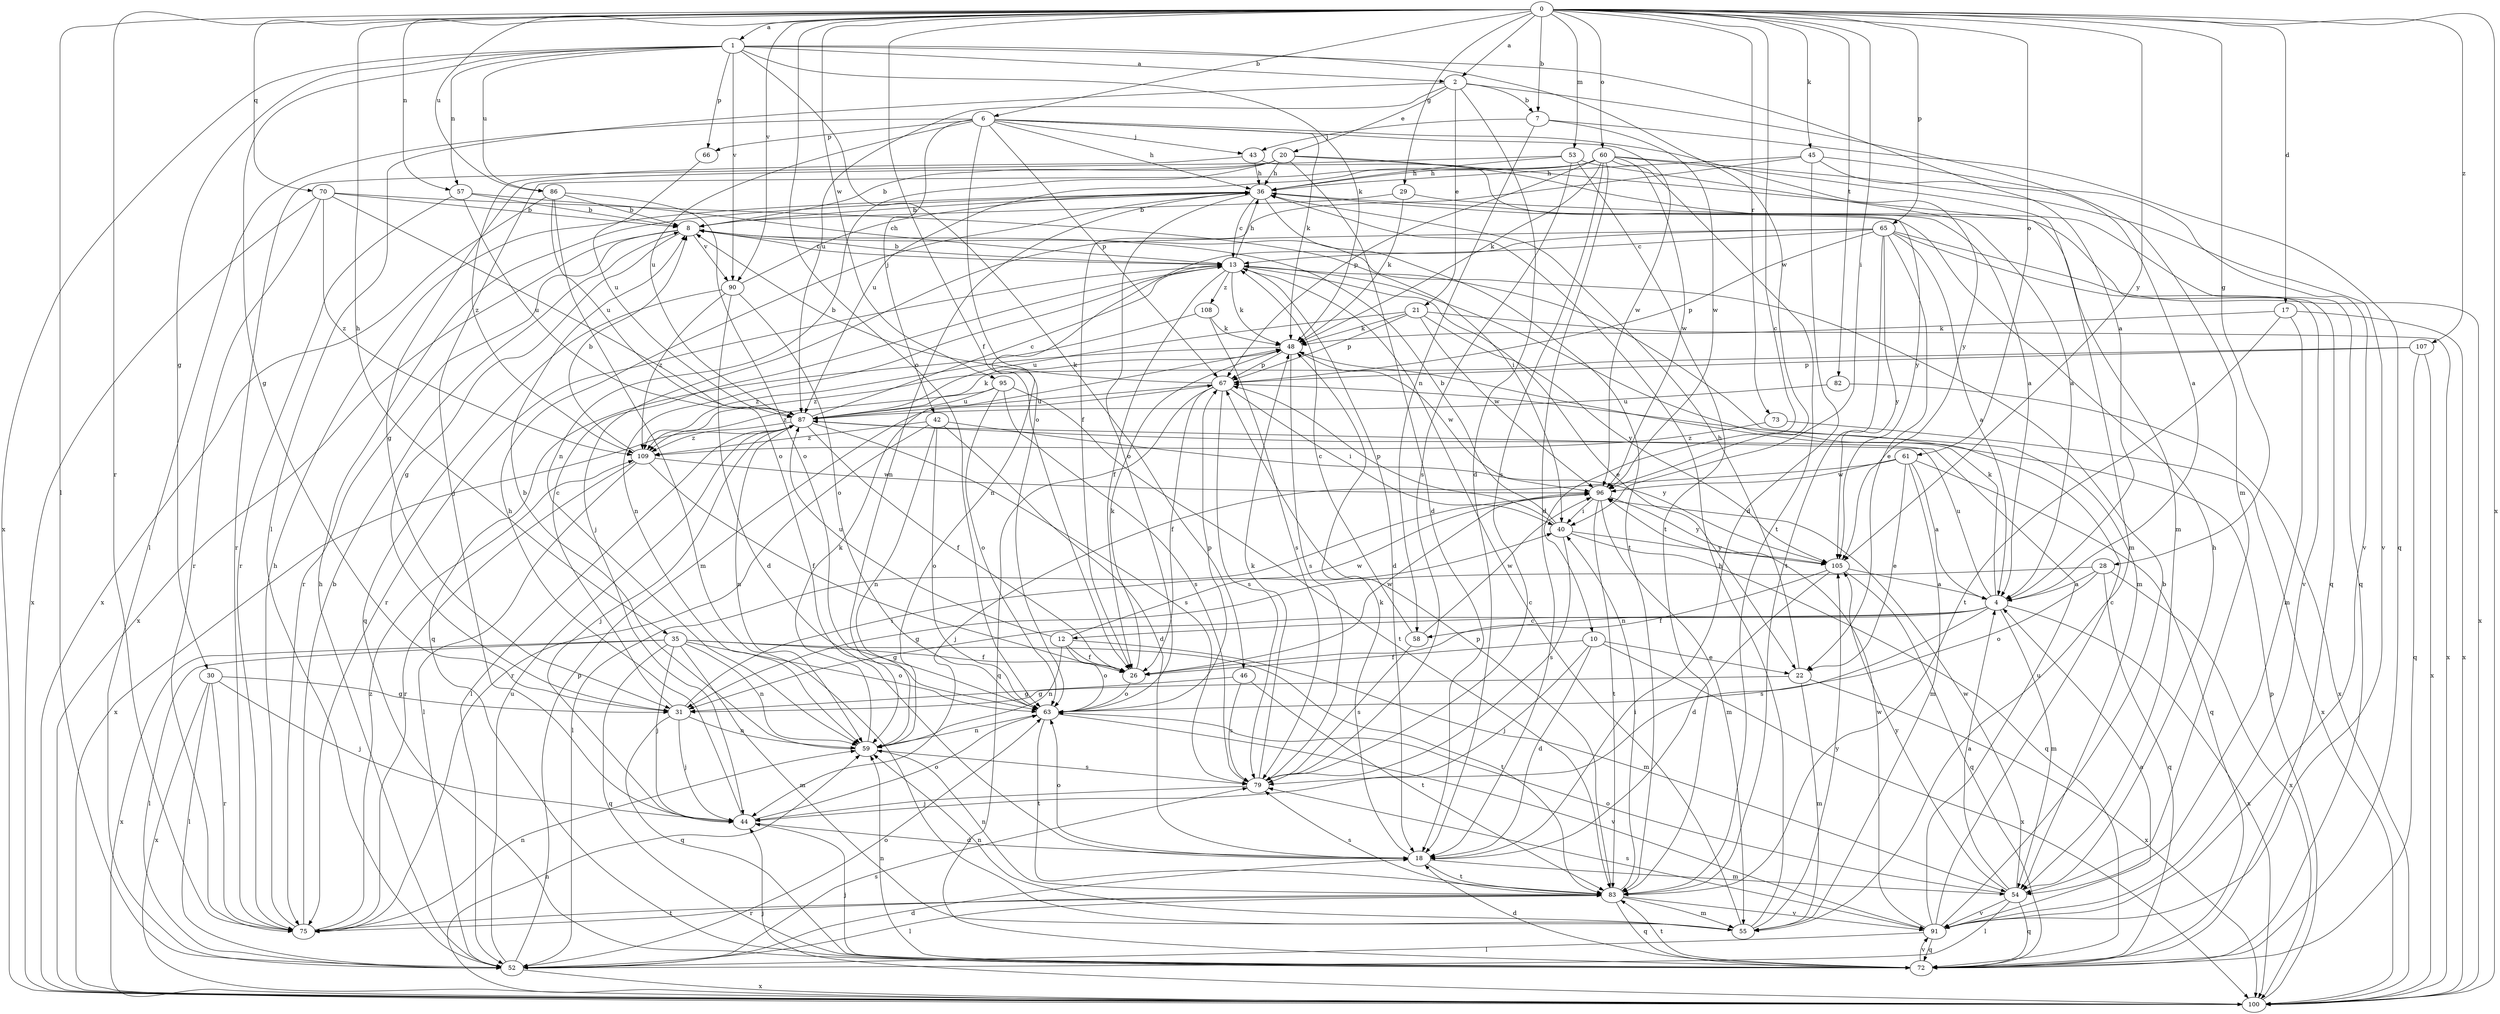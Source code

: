 strict digraph  {
0;
1;
2;
4;
6;
7;
8;
10;
12;
13;
17;
18;
20;
21;
22;
26;
28;
29;
30;
31;
35;
36;
40;
42;
43;
44;
45;
46;
48;
52;
53;
54;
55;
57;
58;
59;
60;
61;
63;
65;
66;
67;
70;
72;
73;
75;
79;
82;
83;
86;
87;
90;
91;
95;
96;
100;
105;
107;
108;
109;
0 -> 1  [label=a];
0 -> 2  [label=a];
0 -> 6  [label=b];
0 -> 7  [label=b];
0 -> 10  [label=c];
0 -> 17  [label=d];
0 -> 26  [label=f];
0 -> 28  [label=g];
0 -> 29  [label=g];
0 -> 35  [label=h];
0 -> 40  [label=i];
0 -> 45  [label=k];
0 -> 52  [label=l];
0 -> 53  [label=m];
0 -> 57  [label=n];
0 -> 60  [label=o];
0 -> 61  [label=o];
0 -> 63  [label=o];
0 -> 65  [label=p];
0 -> 70  [label=q];
0 -> 73  [label=r];
0 -> 75  [label=r];
0 -> 82  [label=t];
0 -> 86  [label=u];
0 -> 90  [label=v];
0 -> 95  [label=w];
0 -> 100  [label=x];
0 -> 105  [label=y];
0 -> 107  [label=z];
1 -> 2  [label=a];
1 -> 4  [label=a];
1 -> 30  [label=g];
1 -> 31  [label=g];
1 -> 46  [label=k];
1 -> 48  [label=k];
1 -> 57  [label=n];
1 -> 66  [label=p];
1 -> 86  [label=u];
1 -> 90  [label=v];
1 -> 96  [label=w];
1 -> 100  [label=x];
2 -> 7  [label=b];
2 -> 18  [label=d];
2 -> 20  [label=e];
2 -> 21  [label=e];
2 -> 52  [label=l];
2 -> 54  [label=m];
2 -> 87  [label=u];
4 -> 12  [label=c];
4 -> 31  [label=g];
4 -> 48  [label=k];
4 -> 54  [label=m];
4 -> 58  [label=n];
4 -> 79  [label=s];
4 -> 87  [label=u];
4 -> 100  [label=x];
6 -> 36  [label=h];
6 -> 42  [label=j];
6 -> 43  [label=j];
6 -> 48  [label=k];
6 -> 52  [label=l];
6 -> 63  [label=o];
6 -> 66  [label=p];
6 -> 67  [label=p];
6 -> 87  [label=u];
6 -> 96  [label=w];
6 -> 105  [label=y];
7 -> 43  [label=j];
7 -> 58  [label=n];
7 -> 72  [label=q];
7 -> 96  [label=w];
8 -> 13  [label=c];
8 -> 31  [label=g];
8 -> 75  [label=r];
8 -> 90  [label=v];
8 -> 100  [label=x];
10 -> 18  [label=d];
10 -> 22  [label=e];
10 -> 26  [label=f];
10 -> 44  [label=j];
10 -> 100  [label=x];
12 -> 26  [label=f];
12 -> 54  [label=m];
12 -> 59  [label=n];
12 -> 63  [label=o];
12 -> 87  [label=u];
12 -> 96  [label=w];
13 -> 8  [label=b];
13 -> 18  [label=d];
13 -> 22  [label=e];
13 -> 26  [label=f];
13 -> 36  [label=h];
13 -> 48  [label=k];
13 -> 54  [label=m];
13 -> 59  [label=n];
13 -> 75  [label=r];
13 -> 108  [label=z];
17 -> 48  [label=k];
17 -> 54  [label=m];
17 -> 83  [label=t];
17 -> 100  [label=x];
18 -> 48  [label=k];
18 -> 54  [label=m];
18 -> 63  [label=o];
18 -> 83  [label=t];
20 -> 4  [label=a];
20 -> 8  [label=b];
20 -> 18  [label=d];
20 -> 31  [label=g];
20 -> 36  [label=h];
20 -> 54  [label=m];
20 -> 59  [label=n];
21 -> 48  [label=k];
21 -> 67  [label=p];
21 -> 87  [label=u];
21 -> 96  [label=w];
21 -> 100  [label=x];
21 -> 105  [label=y];
22 -> 31  [label=g];
22 -> 36  [label=h];
22 -> 55  [label=m];
22 -> 100  [label=x];
26 -> 48  [label=k];
26 -> 63  [label=o];
26 -> 96  [label=w];
28 -> 4  [label=a];
28 -> 31  [label=g];
28 -> 63  [label=o];
28 -> 72  [label=q];
28 -> 100  [label=x];
29 -> 8  [label=b];
29 -> 48  [label=k];
29 -> 72  [label=q];
30 -> 31  [label=g];
30 -> 44  [label=j];
30 -> 52  [label=l];
30 -> 75  [label=r];
30 -> 100  [label=x];
31 -> 13  [label=c];
31 -> 40  [label=i];
31 -> 44  [label=j];
31 -> 59  [label=n];
31 -> 72  [label=q];
35 -> 26  [label=f];
35 -> 44  [label=j];
35 -> 52  [label=l];
35 -> 55  [label=m];
35 -> 59  [label=n];
35 -> 63  [label=o];
35 -> 72  [label=q];
35 -> 83  [label=t];
35 -> 100  [label=x];
36 -> 8  [label=b];
36 -> 13  [label=c];
36 -> 59  [label=n];
36 -> 63  [label=o];
36 -> 72  [label=q];
36 -> 83  [label=t];
40 -> 8  [label=b];
40 -> 67  [label=p];
40 -> 72  [label=q];
40 -> 79  [label=s];
40 -> 105  [label=y];
42 -> 18  [label=d];
42 -> 59  [label=n];
42 -> 63  [label=o];
42 -> 75  [label=r];
42 -> 105  [label=y];
42 -> 109  [label=z];
43 -> 36  [label=h];
43 -> 105  [label=y];
43 -> 109  [label=z];
44 -> 18  [label=d];
44 -> 36  [label=h];
44 -> 63  [label=o];
45 -> 4  [label=a];
45 -> 18  [label=d];
45 -> 26  [label=f];
45 -> 36  [label=h];
45 -> 91  [label=v];
46 -> 31  [label=g];
46 -> 79  [label=s];
46 -> 83  [label=t];
48 -> 67  [label=p];
48 -> 79  [label=s];
48 -> 96  [label=w];
48 -> 109  [label=z];
52 -> 18  [label=d];
52 -> 36  [label=h];
52 -> 63  [label=o];
52 -> 67  [label=p];
52 -> 79  [label=s];
52 -> 87  [label=u];
52 -> 100  [label=x];
53 -> 4  [label=a];
53 -> 36  [label=h];
53 -> 75  [label=r];
53 -> 79  [label=s];
53 -> 83  [label=t];
54 -> 4  [label=a];
54 -> 36  [label=h];
54 -> 52  [label=l];
54 -> 63  [label=o];
54 -> 72  [label=q];
54 -> 91  [label=v];
54 -> 96  [label=w];
54 -> 105  [label=y];
55 -> 13  [label=c];
55 -> 36  [label=h];
55 -> 59  [label=n];
55 -> 105  [label=y];
57 -> 8  [label=b];
57 -> 13  [label=c];
57 -> 75  [label=r];
57 -> 87  [label=u];
58 -> 13  [label=c];
58 -> 79  [label=s];
58 -> 96  [label=w];
59 -> 8  [label=b];
59 -> 48  [label=k];
59 -> 79  [label=s];
60 -> 18  [label=d];
60 -> 36  [label=h];
60 -> 44  [label=j];
60 -> 48  [label=k];
60 -> 55  [label=m];
60 -> 67  [label=p];
60 -> 79  [label=s];
60 -> 83  [label=t];
60 -> 87  [label=u];
60 -> 91  [label=v];
60 -> 96  [label=w];
61 -> 4  [label=a];
61 -> 22  [label=e];
61 -> 44  [label=j];
61 -> 55  [label=m];
61 -> 72  [label=q];
61 -> 96  [label=w];
63 -> 59  [label=n];
63 -> 67  [label=p];
63 -> 83  [label=t];
63 -> 91  [label=v];
65 -> 4  [label=a];
65 -> 13  [label=c];
65 -> 22  [label=e];
65 -> 44  [label=j];
65 -> 59  [label=n];
65 -> 67  [label=p];
65 -> 83  [label=t];
65 -> 91  [label=v];
65 -> 100  [label=x];
65 -> 105  [label=y];
66 -> 87  [label=u];
67 -> 8  [label=b];
67 -> 26  [label=f];
67 -> 40  [label=i];
67 -> 72  [label=q];
67 -> 79  [label=s];
67 -> 87  [label=u];
70 -> 8  [label=b];
70 -> 40  [label=i];
70 -> 63  [label=o];
70 -> 75  [label=r];
70 -> 100  [label=x];
70 -> 109  [label=z];
72 -> 18  [label=d];
72 -> 44  [label=j];
72 -> 59  [label=n];
72 -> 83  [label=t];
72 -> 91  [label=v];
73 -> 100  [label=x];
73 -> 109  [label=z];
75 -> 8  [label=b];
75 -> 36  [label=h];
75 -> 59  [label=n];
75 -> 83  [label=t];
75 -> 109  [label=z];
79 -> 44  [label=j];
79 -> 48  [label=k];
82 -> 87  [label=u];
82 -> 100  [label=x];
83 -> 40  [label=i];
83 -> 52  [label=l];
83 -> 55  [label=m];
83 -> 59  [label=n];
83 -> 67  [label=p];
83 -> 72  [label=q];
83 -> 75  [label=r];
83 -> 79  [label=s];
83 -> 91  [label=v];
86 -> 8  [label=b];
86 -> 55  [label=m];
86 -> 63  [label=o];
86 -> 87  [label=u];
86 -> 100  [label=x];
87 -> 13  [label=c];
87 -> 26  [label=f];
87 -> 44  [label=j];
87 -> 48  [label=k];
87 -> 52  [label=l];
87 -> 59  [label=n];
87 -> 79  [label=s];
87 -> 100  [label=x];
87 -> 109  [label=z];
90 -> 18  [label=d];
90 -> 36  [label=h];
90 -> 63  [label=o];
90 -> 72  [label=q];
90 -> 109  [label=z];
91 -> 4  [label=a];
91 -> 8  [label=b];
91 -> 13  [label=c];
91 -> 52  [label=l];
91 -> 72  [label=q];
91 -> 79  [label=s];
91 -> 87  [label=u];
91 -> 96  [label=w];
95 -> 63  [label=o];
95 -> 79  [label=s];
95 -> 83  [label=t];
95 -> 87  [label=u];
95 -> 109  [label=z];
96 -> 40  [label=i];
96 -> 52  [label=l];
96 -> 55  [label=m];
96 -> 83  [label=t];
96 -> 105  [label=y];
100 -> 44  [label=j];
100 -> 59  [label=n];
100 -> 67  [label=p];
105 -> 4  [label=a];
105 -> 18  [label=d];
105 -> 26  [label=f];
105 -> 72  [label=q];
107 -> 67  [label=p];
107 -> 72  [label=q];
107 -> 100  [label=x];
107 -> 109  [label=z];
108 -> 48  [label=k];
108 -> 72  [label=q];
108 -> 79  [label=s];
109 -> 8  [label=b];
109 -> 26  [label=f];
109 -> 52  [label=l];
109 -> 75  [label=r];
109 -> 96  [label=w];
}
